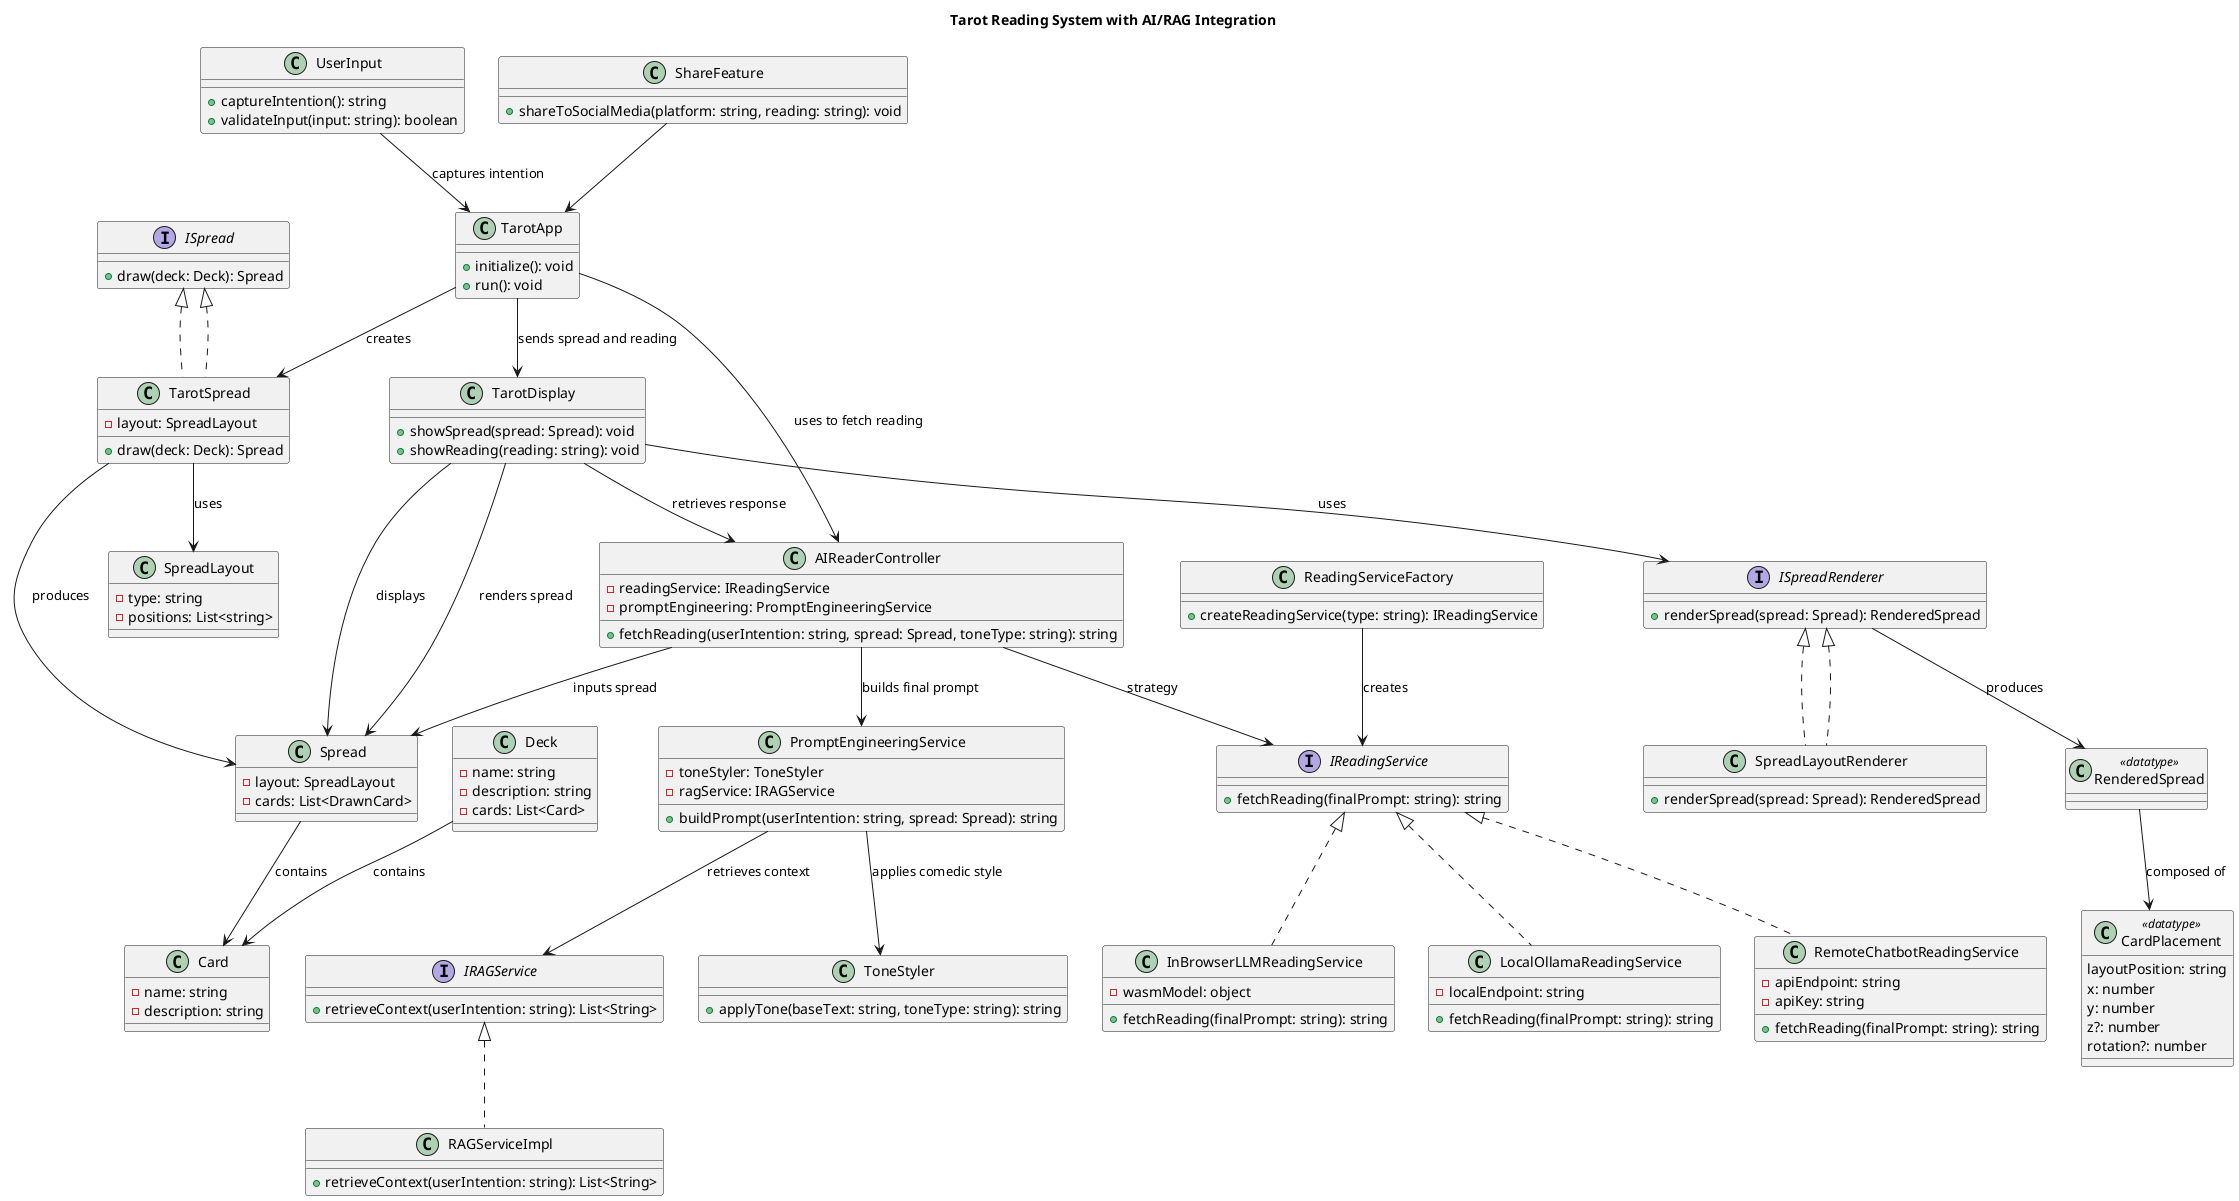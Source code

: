 @startuml
title "Tarot Reading System with AI/RAG Integration"

' ------------------- DOMAIN LAYER -------------------

class Card {
  - name: string
  - description: string
}

class Deck {
  - name: string
  - description: string
  - cards: List<Card>
}

class SpreadLayout {
  - type: string
  - positions: List<string>
}

interface ISpread {
  + draw(deck: Deck): Spread
}

class TarotSpread implements ISpread {
  - layout: SpreadLayout
  + draw(deck: Deck): Spread
}

class Spread {
  - layout: SpreadLayout
  - cards: List<DrawnCard>
}

' ------------------- AI & RAG LAYER -------------------

interface IReadingService {
  + fetchReading(finalPrompt: string): string
}

class LocalOllamaReadingService {
  - localEndpoint: string
  + fetchReading(finalPrompt: string): string
}

class RemoteChatbotReadingService {
  - apiEndpoint: string
  - apiKey: string
  + fetchReading(finalPrompt: string): string
}

class InBrowserLLMReadingService {
  - wasmModel: object
  + fetchReading(finalPrompt: string): string
}

class ReadingServiceFactory {
  + createReadingService(type: string): IReadingService
}

interface IRAGService {
  + retrieveContext(userIntention: string): List<String>
}

class RAGServiceImpl {
  + retrieveContext(userIntention: string): List<String>
}

class PromptEngineeringService {
  - toneStyler: ToneStyler
  - ragService: IRAGService
  + buildPrompt(userIntention: string, spread: Spread): string
}

class ToneStyler {
  + applyTone(baseText: string, toneType: string): string
}

class AIReaderController {
  - readingService: IReadingService
  - promptEngineering: PromptEngineeringService
  + fetchReading(userIntention: string, spread: Spread, toneType: string): string
}

' ------------------- UI & RENDERING LAYER -------------------

interface ISpreadRenderer {
  + renderSpread(spread: Spread): RenderedSpread
}

class SpreadLayoutRenderer implements ISpreadRenderer {
  + renderSpread(spread: Spread): RenderedSpread
}

class CardPlacement <<datatype>> {
  layoutPosition: string
  x: number
  y: number
  z?: number
  rotation?: number
}

class RenderedSpread <<datatype>> {
  ' Contains CardPlacement for visual rendering
}

class TarotDisplay {
  + showSpread(spread: Spread): void
  + showReading(reading: string): void
}

class UserInput {
  + captureIntention(): string
  + validateInput(input: string): boolean
}

class ShareFeature {
  + shareToSocialMedia(platform: string, reading: string): void
}

class TarotApp {
  + initialize(): void
  + run(): void
}

' ------------------- RELATIONSHIPS -------------------

' Domain
ISpread <|.. TarotSpread
TarotSpread --> SpreadLayout : "uses"
TarotSpread --> Spread : "produces"
Spread --> Card : "contains"
Deck --> Card : "contains"

' AI & RAG
IReadingService <|.. LocalOllamaReadingService
IReadingService <|.. RemoteChatbotReadingService
IReadingService <|.. InBrowserLLMReadingService
ReadingServiceFactory --> IReadingService : "creates"

IRAGService <|.. RAGServiceImpl
PromptEngineeringService --> IRAGService : "retrieves context"
PromptEngineeringService --> ToneStyler : "applies comedic style"
AIReaderController --> IReadingService : "strategy"
AIReaderController --> PromptEngineeringService : "builds final prompt"

' Rendering
ISpreadRenderer <|.. SpreadLayoutRenderer
ISpreadRenderer --> RenderedSpread : "produces"
RenderedSpread --> CardPlacement : "composed of"
TarotDisplay --> ISpreadRenderer : "uses"
TarotDisplay --> Spread : "displays"

' Connections between layers
UserInput --> TarotApp : "captures intention"
TarotApp --> TarotSpread : "creates"
TarotApp --> AIReaderController : "uses to fetch reading"
TarotApp --> TarotDisplay : "sends spread and reading"
AIReaderController --> Spread : "inputs spread"
TarotDisplay --> Spread : "renders spread"
TarotDisplay --> AIReaderController : "retrieves response"
ShareFeature --> TarotApp

@enduml